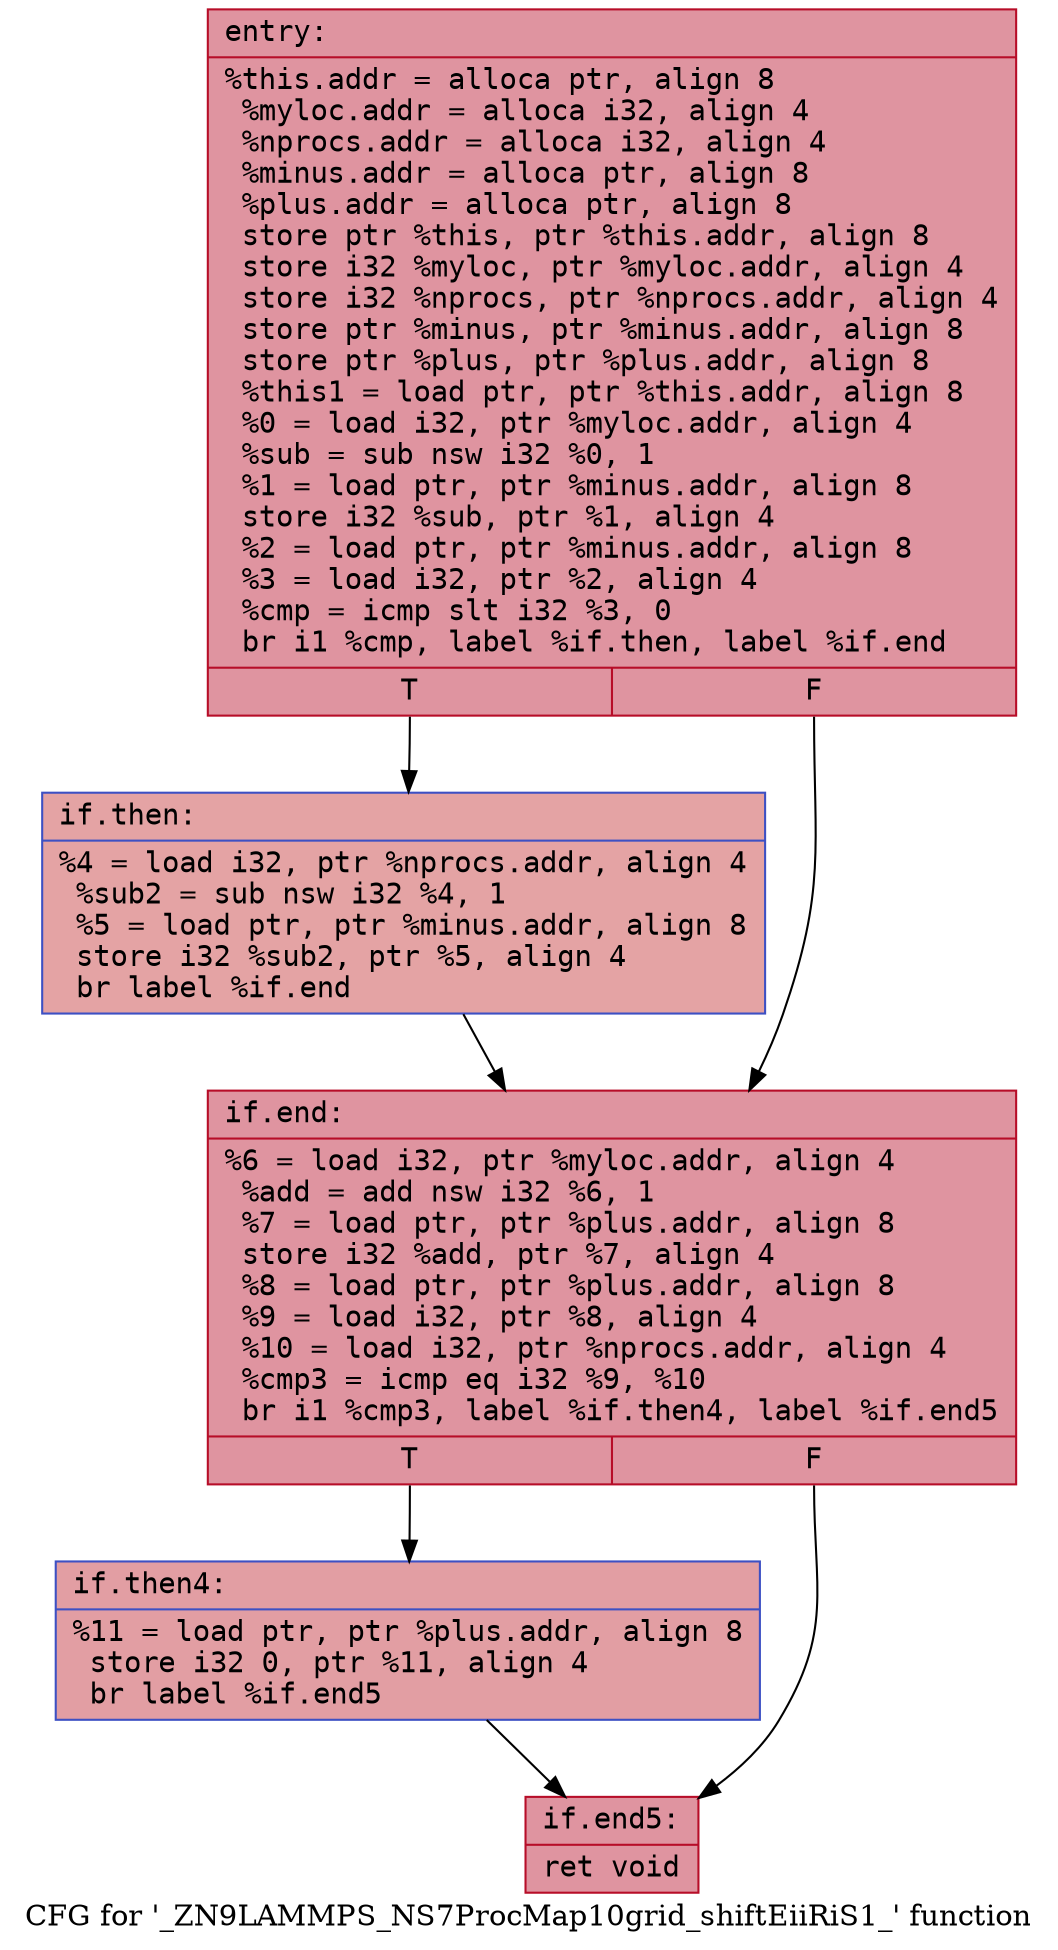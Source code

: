 digraph "CFG for '_ZN9LAMMPS_NS7ProcMap10grid_shiftEiiRiS1_' function" {
	label="CFG for '_ZN9LAMMPS_NS7ProcMap10grid_shiftEiiRiS1_' function";

	Node0x56099a56ca30 [shape=record,color="#b70d28ff", style=filled, fillcolor="#b70d2870" fontname="Courier",label="{entry:\l|  %this.addr = alloca ptr, align 8\l  %myloc.addr = alloca i32, align 4\l  %nprocs.addr = alloca i32, align 4\l  %minus.addr = alloca ptr, align 8\l  %plus.addr = alloca ptr, align 8\l  store ptr %this, ptr %this.addr, align 8\l  store i32 %myloc, ptr %myloc.addr, align 4\l  store i32 %nprocs, ptr %nprocs.addr, align 4\l  store ptr %minus, ptr %minus.addr, align 8\l  store ptr %plus, ptr %plus.addr, align 8\l  %this1 = load ptr, ptr %this.addr, align 8\l  %0 = load i32, ptr %myloc.addr, align 4\l  %sub = sub nsw i32 %0, 1\l  %1 = load ptr, ptr %minus.addr, align 8\l  store i32 %sub, ptr %1, align 4\l  %2 = load ptr, ptr %minus.addr, align 8\l  %3 = load i32, ptr %2, align 4\l  %cmp = icmp slt i32 %3, 0\l  br i1 %cmp, label %if.then, label %if.end\l|{<s0>T|<s1>F}}"];
	Node0x56099a56ca30:s0 -> Node0x56099a56da30[tooltip="entry -> if.then\nProbability 37.50%" ];
	Node0x56099a56ca30:s1 -> Node0x56099a56daa0[tooltip="entry -> if.end\nProbability 62.50%" ];
	Node0x56099a56da30 [shape=record,color="#3d50c3ff", style=filled, fillcolor="#c32e3170" fontname="Courier",label="{if.then:\l|  %4 = load i32, ptr %nprocs.addr, align 4\l  %sub2 = sub nsw i32 %4, 1\l  %5 = load ptr, ptr %minus.addr, align 8\l  store i32 %sub2, ptr %5, align 4\l  br label %if.end\l}"];
	Node0x56099a56da30 -> Node0x56099a56daa0[tooltip="if.then -> if.end\nProbability 100.00%" ];
	Node0x56099a56daa0 [shape=record,color="#b70d28ff", style=filled, fillcolor="#b70d2870" fontname="Courier",label="{if.end:\l|  %6 = load i32, ptr %myloc.addr, align 4\l  %add = add nsw i32 %6, 1\l  %7 = load ptr, ptr %plus.addr, align 8\l  store i32 %add, ptr %7, align 4\l  %8 = load ptr, ptr %plus.addr, align 8\l  %9 = load i32, ptr %8, align 4\l  %10 = load i32, ptr %nprocs.addr, align 4\l  %cmp3 = icmp eq i32 %9, %10\l  br i1 %cmp3, label %if.then4, label %if.end5\l|{<s0>T|<s1>F}}"];
	Node0x56099a56daa0:s0 -> Node0x56099a56e300[tooltip="if.end -> if.then4\nProbability 50.00%" ];
	Node0x56099a56daa0:s1 -> Node0x56099a56e380[tooltip="if.end -> if.end5\nProbability 50.00%" ];
	Node0x56099a56e300 [shape=record,color="#3d50c3ff", style=filled, fillcolor="#be242e70" fontname="Courier",label="{if.then4:\l|  %11 = load ptr, ptr %plus.addr, align 8\l  store i32 0, ptr %11, align 4\l  br label %if.end5\l}"];
	Node0x56099a56e300 -> Node0x56099a56e380[tooltip="if.then4 -> if.end5\nProbability 100.00%" ];
	Node0x56099a56e380 [shape=record,color="#b70d28ff", style=filled, fillcolor="#b70d2870" fontname="Courier",label="{if.end5:\l|  ret void\l}"];
}
